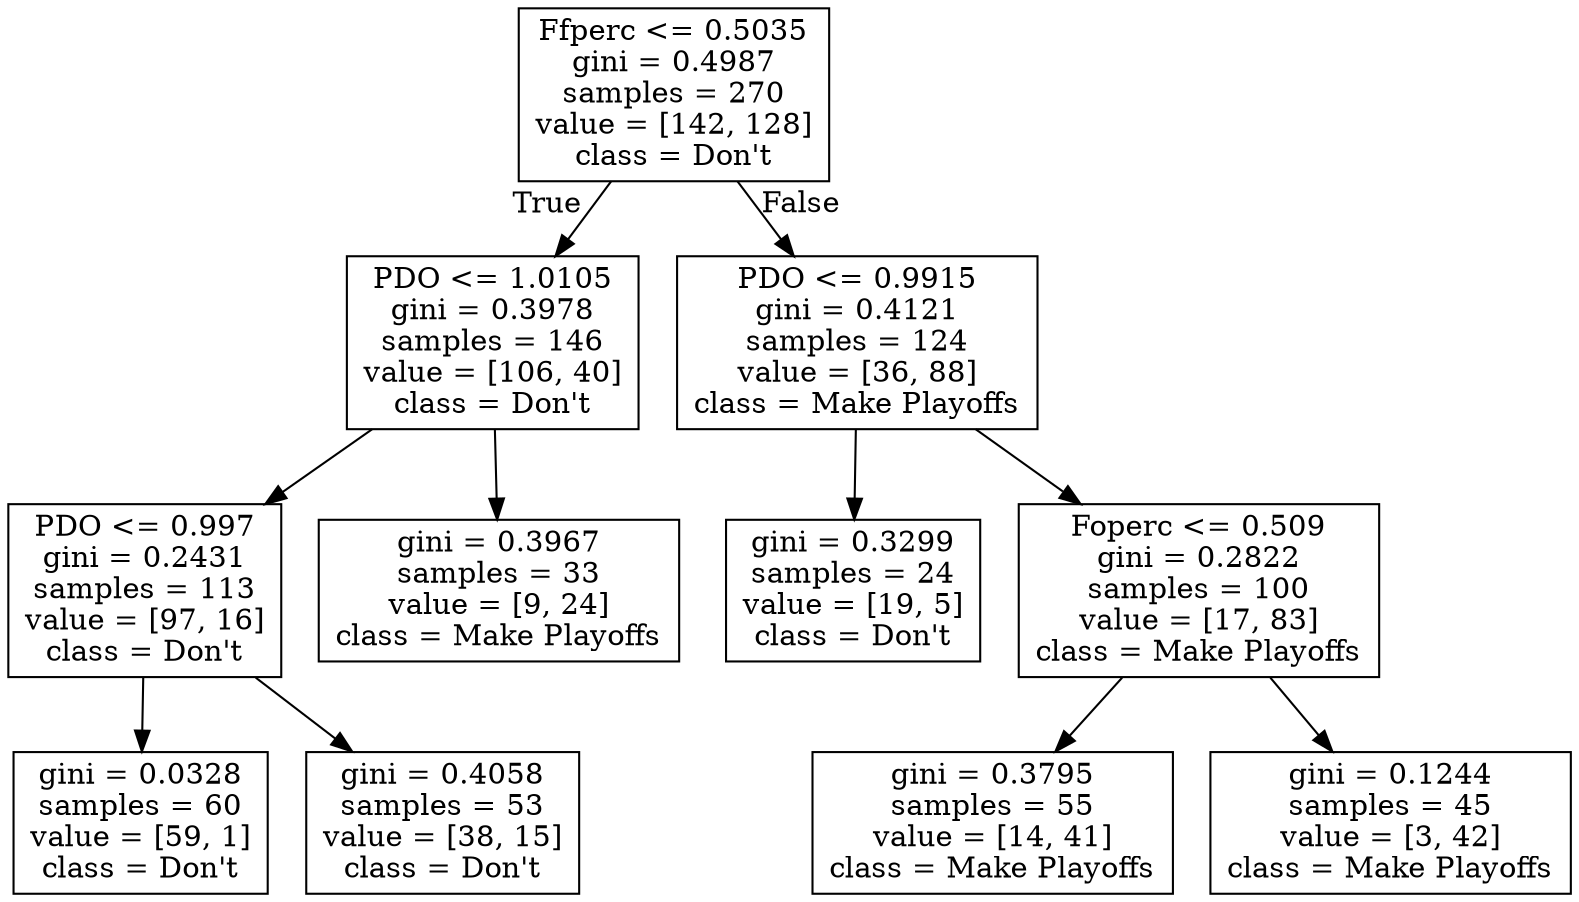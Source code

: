 digraph Tree {
node [shape=box] ;
0 [label="Ffperc <= 0.5035\ngini = 0.4987\nsamples = 270\nvalue = [142, 128]\nclass = Don't"] ;
1 [label="PDO <= 1.0105\ngini = 0.3978\nsamples = 146\nvalue = [106, 40]\nclass = Don't"] ;
0 -> 1 [labeldistance=2.5, labelangle=45, headlabel="True"] ;
2 [label="PDO <= 0.997\ngini = 0.2431\nsamples = 113\nvalue = [97, 16]\nclass = Don't"] ;
1 -> 2 ;
3 [label="gini = 0.0328\nsamples = 60\nvalue = [59, 1]\nclass = Don't"] ;
2 -> 3 ;
4 [label="gini = 0.4058\nsamples = 53\nvalue = [38, 15]\nclass = Don't"] ;
2 -> 4 ;
5 [label="gini = 0.3967\nsamples = 33\nvalue = [9, 24]\nclass = Make Playoffs"] ;
1 -> 5 ;
6 [label="PDO <= 0.9915\ngini = 0.4121\nsamples = 124\nvalue = [36, 88]\nclass = Make Playoffs"] ;
0 -> 6 [labeldistance=2.5, labelangle=-45, headlabel="False"] ;
7 [label="gini = 0.3299\nsamples = 24\nvalue = [19, 5]\nclass = Don't"] ;
6 -> 7 ;
8 [label="Foperc <= 0.509\ngini = 0.2822\nsamples = 100\nvalue = [17, 83]\nclass = Make Playoffs"] ;
6 -> 8 ;
9 [label="gini = 0.3795\nsamples = 55\nvalue = [14, 41]\nclass = Make Playoffs"] ;
8 -> 9 ;
10 [label="gini = 0.1244\nsamples = 45\nvalue = [3, 42]\nclass = Make Playoffs"] ;
8 -> 10 ;
}